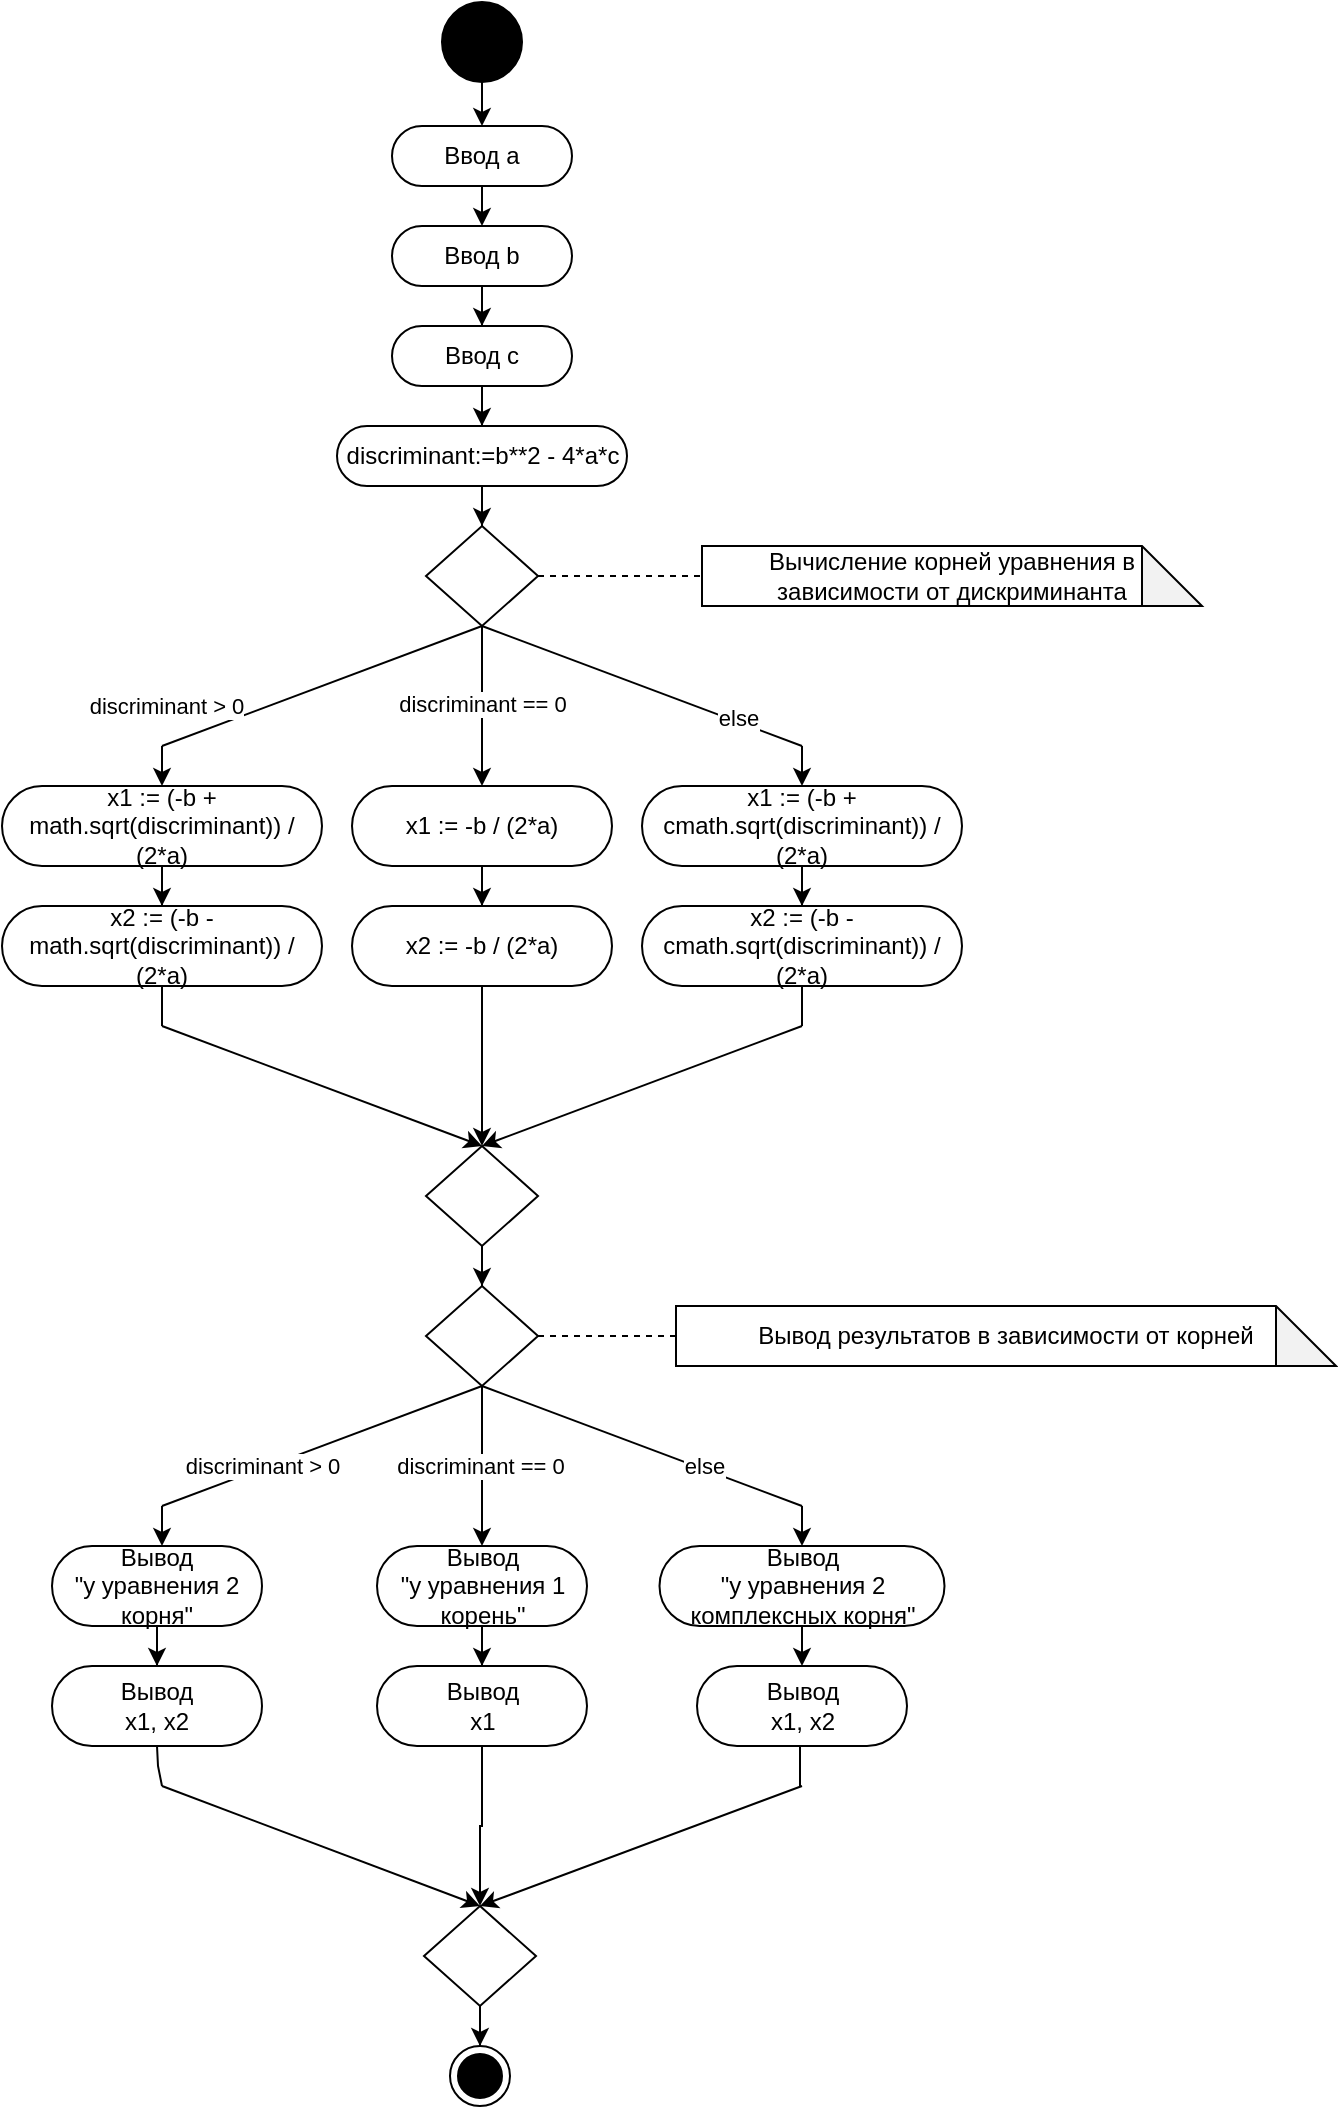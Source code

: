 <mxfile version="22.1.7" type="device">
  <diagram name="Страница 1" id="YW91PB4rHEMt5rg3uFnZ">
    <mxGraphModel dx="1784" dy="830" grid="1" gridSize="10" guides="1" tooltips="1" connect="1" arrows="1" fold="1" page="1" pageScale="1" pageWidth="827" pageHeight="1169" math="0" shadow="0">
      <root>
        <mxCell id="0" />
        <mxCell id="1" parent="0" />
        <mxCell id="c2hw_XhxiZxsvKRolTbk-1" value="" style="ellipse;whiteSpace=wrap;html=1;rounded=0;shadow=0;comic=0;labelBackgroundColor=none;strokeWidth=1;fillColor=#000000;fontFamily=Verdana;fontSize=12;align=center;" parent="1" vertex="1">
          <mxGeometry x="380" y="28" width="40" height="40" as="geometry" />
        </mxCell>
        <mxCell id="c2hw_XhxiZxsvKRolTbk-3" value="Ввод a" style="rounded=1;whiteSpace=wrap;html=1;arcSize=50;" parent="1" vertex="1">
          <mxGeometry x="355" y="90" width="90" height="30" as="geometry" />
        </mxCell>
        <mxCell id="c2hw_XhxiZxsvKRolTbk-5" value="" style="endArrow=classic;html=1;rounded=0;exitX=0.5;exitY=1;exitDx=0;exitDy=0;entryX=0.5;entryY=0;entryDx=0;entryDy=0;" parent="1" source="c2hw_XhxiZxsvKRolTbk-1" target="c2hw_XhxiZxsvKRolTbk-3" edge="1">
          <mxGeometry width="50" height="50" relative="1" as="geometry">
            <mxPoint x="390" y="330" as="sourcePoint" />
            <mxPoint x="440" y="280" as="targetPoint" />
          </mxGeometry>
        </mxCell>
        <mxCell id="c2hw_XhxiZxsvKRolTbk-6" value="" style="endArrow=classic;html=1;rounded=0;entryX=0.5;entryY=0;entryDx=0;entryDy=0;exitX=0.5;exitY=1;exitDx=0;exitDy=0;" parent="1" source="c2hw_XhxiZxsvKRolTbk-3" edge="1">
          <mxGeometry width="50" height="50" relative="1" as="geometry">
            <mxPoint x="290" y="250" as="sourcePoint" />
            <mxPoint x="400" y="140" as="targetPoint" />
          </mxGeometry>
        </mxCell>
        <mxCell id="c2hw_XhxiZxsvKRolTbk-35" value="" style="ellipse;html=1;shape=endState;fillColor=#000000;strokeColor=#000000;" parent="1" vertex="1">
          <mxGeometry x="384" y="1050" width="30" height="30" as="geometry" />
        </mxCell>
        <mxCell id="OutAfpcfDgZdODAjWb3x-3" style="edgeStyle=orthogonalEdgeStyle;rounded=0;orthogonalLoop=1;jettySize=auto;html=1;entryX=0.5;entryY=0;entryDx=0;entryDy=0;" edge="1" parent="1" source="OutAfpcfDgZdODAjWb3x-1" target="OutAfpcfDgZdODAjWb3x-2">
          <mxGeometry relative="1" as="geometry" />
        </mxCell>
        <mxCell id="OutAfpcfDgZdODAjWb3x-1" value="Ввод b" style="rounded=1;whiteSpace=wrap;html=1;arcSize=50;" vertex="1" parent="1">
          <mxGeometry x="355" y="140" width="90" height="30" as="geometry" />
        </mxCell>
        <mxCell id="OutAfpcfDgZdODAjWb3x-5" style="edgeStyle=orthogonalEdgeStyle;rounded=0;orthogonalLoop=1;jettySize=auto;html=1;entryX=0.5;entryY=0;entryDx=0;entryDy=0;" edge="1" parent="1" source="OutAfpcfDgZdODAjWb3x-2" target="OutAfpcfDgZdODAjWb3x-4">
          <mxGeometry relative="1" as="geometry" />
        </mxCell>
        <mxCell id="OutAfpcfDgZdODAjWb3x-2" value="Ввод c" style="rounded=1;whiteSpace=wrap;html=1;arcSize=50;" vertex="1" parent="1">
          <mxGeometry x="355" y="190" width="90" height="30" as="geometry" />
        </mxCell>
        <mxCell id="OutAfpcfDgZdODAjWb3x-7" style="edgeStyle=orthogonalEdgeStyle;rounded=0;orthogonalLoop=1;jettySize=auto;html=1;entryX=0.5;entryY=0;entryDx=0;entryDy=0;" edge="1" parent="1" source="OutAfpcfDgZdODAjWb3x-4" target="OutAfpcfDgZdODAjWb3x-6">
          <mxGeometry relative="1" as="geometry" />
        </mxCell>
        <mxCell id="OutAfpcfDgZdODAjWb3x-4" value="discriminant:=b**2 - 4*a*c" style="rounded=1;whiteSpace=wrap;html=1;arcSize=50;" vertex="1" parent="1">
          <mxGeometry x="327.5" y="240" width="145" height="30" as="geometry" />
        </mxCell>
        <mxCell id="OutAfpcfDgZdODAjWb3x-6" value="" style="rhombus;whiteSpace=wrap;html=1;" vertex="1" parent="1">
          <mxGeometry x="372" y="290" width="56" height="50" as="geometry" />
        </mxCell>
        <mxCell id="OutAfpcfDgZdODAjWb3x-8" value="" style="endArrow=none;html=1;rounded=0;entryX=0.5;entryY=1;entryDx=0;entryDy=0;" edge="1" parent="1" target="OutAfpcfDgZdODAjWb3x-6">
          <mxGeometry width="50" height="50" relative="1" as="geometry">
            <mxPoint x="400" y="400" as="sourcePoint" />
            <mxPoint x="510" y="350" as="targetPoint" />
          </mxGeometry>
        </mxCell>
        <mxCell id="OutAfpcfDgZdODAjWb3x-12" value="discriminant == 0" style="edgeLabel;html=1;align=center;verticalAlign=middle;resizable=0;points=[];" vertex="1" connectable="0" parent="OutAfpcfDgZdODAjWb3x-8">
          <mxGeometry x="-0.291" relative="1" as="geometry">
            <mxPoint as="offset" />
          </mxGeometry>
        </mxCell>
        <mxCell id="OutAfpcfDgZdODAjWb3x-9" value="" style="endArrow=none;html=1;rounded=0;entryX=0.5;entryY=1;entryDx=0;entryDy=0;" edge="1" parent="1" target="OutAfpcfDgZdODAjWb3x-6">
          <mxGeometry width="50" height="50" relative="1" as="geometry">
            <mxPoint x="560" y="400" as="sourcePoint" />
            <mxPoint x="510" y="350" as="targetPoint" />
          </mxGeometry>
        </mxCell>
        <mxCell id="OutAfpcfDgZdODAjWb3x-13" value="else" style="edgeLabel;html=1;align=center;verticalAlign=middle;resizable=0;points=[];" vertex="1" connectable="0" parent="OutAfpcfDgZdODAjWb3x-9">
          <mxGeometry x="-0.585" y="-2" relative="1" as="geometry">
            <mxPoint as="offset" />
          </mxGeometry>
        </mxCell>
        <mxCell id="OutAfpcfDgZdODAjWb3x-10" value="" style="endArrow=none;html=1;rounded=0;entryX=0.5;entryY=1;entryDx=0;entryDy=0;" edge="1" parent="1" target="OutAfpcfDgZdODAjWb3x-6">
          <mxGeometry width="50" height="50" relative="1" as="geometry">
            <mxPoint x="240" y="400" as="sourcePoint" />
            <mxPoint x="510" y="350" as="targetPoint" />
          </mxGeometry>
        </mxCell>
        <mxCell id="OutAfpcfDgZdODAjWb3x-11" value="discriminant &amp;gt; 0" style="edgeLabel;html=1;align=center;verticalAlign=middle;resizable=0;points=[];" vertex="1" connectable="0" parent="OutAfpcfDgZdODAjWb3x-10">
          <mxGeometry x="-0.723" y="3" relative="1" as="geometry">
            <mxPoint x="-19" y="-9" as="offset" />
          </mxGeometry>
        </mxCell>
        <mxCell id="OutAfpcfDgZdODAjWb3x-14" value="" style="endArrow=classic;html=1;rounded=0;" edge="1" parent="1">
          <mxGeometry width="50" height="50" relative="1" as="geometry">
            <mxPoint x="240" y="400" as="sourcePoint" />
            <mxPoint x="240" y="420" as="targetPoint" />
          </mxGeometry>
        </mxCell>
        <mxCell id="OutAfpcfDgZdODAjWb3x-17" style="edgeStyle=orthogonalEdgeStyle;rounded=0;orthogonalLoop=1;jettySize=auto;html=1;entryX=0.5;entryY=0;entryDx=0;entryDy=0;" edge="1" parent="1" source="OutAfpcfDgZdODAjWb3x-15" target="OutAfpcfDgZdODAjWb3x-16">
          <mxGeometry relative="1" as="geometry" />
        </mxCell>
        <mxCell id="OutAfpcfDgZdODAjWb3x-15" value="x1 := (-b + math.sqrt(discriminant)) / (2*a)" style="rounded=1;whiteSpace=wrap;html=1;arcSize=50;" vertex="1" parent="1">
          <mxGeometry x="160" y="420" width="160" height="40" as="geometry" />
        </mxCell>
        <mxCell id="OutAfpcfDgZdODAjWb3x-16" value="x2 := (-b - math.sqrt(discriminant)) / (2*a)" style="rounded=1;whiteSpace=wrap;html=1;arcSize=50;" vertex="1" parent="1">
          <mxGeometry x="160" y="480" width="160" height="40" as="geometry" />
        </mxCell>
        <mxCell id="OutAfpcfDgZdODAjWb3x-21" style="edgeStyle=orthogonalEdgeStyle;rounded=0;orthogonalLoop=1;jettySize=auto;html=1;entryX=0.5;entryY=0;entryDx=0;entryDy=0;" edge="1" parent="1" source="OutAfpcfDgZdODAjWb3x-18" target="OutAfpcfDgZdODAjWb3x-20">
          <mxGeometry relative="1" as="geometry" />
        </mxCell>
        <mxCell id="OutAfpcfDgZdODAjWb3x-18" value="x1 := -b / (2*a)" style="rounded=1;whiteSpace=wrap;html=1;arcSize=50;" vertex="1" parent="1">
          <mxGeometry x="335" y="420" width="130" height="40" as="geometry" />
        </mxCell>
        <mxCell id="OutAfpcfDgZdODAjWb3x-19" value="" style="endArrow=classic;html=1;rounded=0;entryX=0.5;entryY=0;entryDx=0;entryDy=0;" edge="1" parent="1" target="OutAfpcfDgZdODAjWb3x-18">
          <mxGeometry width="50" height="50" relative="1" as="geometry">
            <mxPoint x="400" y="400" as="sourcePoint" />
            <mxPoint x="510" y="460" as="targetPoint" />
          </mxGeometry>
        </mxCell>
        <mxCell id="OutAfpcfDgZdODAjWb3x-20" value="x2 := -b / (2*a)" style="rounded=1;whiteSpace=wrap;html=1;arcSize=50;" vertex="1" parent="1">
          <mxGeometry x="335" y="480" width="130" height="40" as="geometry" />
        </mxCell>
        <mxCell id="OutAfpcfDgZdODAjWb3x-25" style="edgeStyle=orthogonalEdgeStyle;rounded=0;orthogonalLoop=1;jettySize=auto;html=1;entryX=0.5;entryY=0;entryDx=0;entryDy=0;" edge="1" parent="1" source="OutAfpcfDgZdODAjWb3x-22" target="OutAfpcfDgZdODAjWb3x-23">
          <mxGeometry relative="1" as="geometry" />
        </mxCell>
        <mxCell id="OutAfpcfDgZdODAjWb3x-22" value="x1 := (-b + cmath.sqrt(discriminant)) / (2*a)" style="rounded=1;whiteSpace=wrap;html=1;arcSize=50;" vertex="1" parent="1">
          <mxGeometry x="480" y="420" width="160" height="40" as="geometry" />
        </mxCell>
        <mxCell id="OutAfpcfDgZdODAjWb3x-23" value="x2 := (-b - cmath.sqrt(discriminant)) / (2*a)" style="rounded=1;whiteSpace=wrap;html=1;arcSize=50;" vertex="1" parent="1">
          <mxGeometry x="480" y="480" width="160" height="40" as="geometry" />
        </mxCell>
        <mxCell id="OutAfpcfDgZdODAjWb3x-24" value="" style="endArrow=classic;html=1;rounded=0;entryX=0.5;entryY=0;entryDx=0;entryDy=0;" edge="1" parent="1" target="OutAfpcfDgZdODAjWb3x-22">
          <mxGeometry width="50" height="50" relative="1" as="geometry">
            <mxPoint x="560" y="400" as="sourcePoint" />
            <mxPoint x="510" y="460" as="targetPoint" />
          </mxGeometry>
        </mxCell>
        <mxCell id="OutAfpcfDgZdODAjWb3x-36" style="edgeStyle=orthogonalEdgeStyle;rounded=0;orthogonalLoop=1;jettySize=auto;html=1;entryX=0.5;entryY=0;entryDx=0;entryDy=0;" edge="1" parent="1" source="OutAfpcfDgZdODAjWb3x-26" target="OutAfpcfDgZdODAjWb3x-35">
          <mxGeometry relative="1" as="geometry" />
        </mxCell>
        <mxCell id="OutAfpcfDgZdODAjWb3x-26" value="" style="rhombus;whiteSpace=wrap;html=1;" vertex="1" parent="1">
          <mxGeometry x="372" y="600" width="56" height="50" as="geometry" />
        </mxCell>
        <mxCell id="OutAfpcfDgZdODAjWb3x-27" value="" style="endArrow=none;html=1;rounded=0;exitX=0.5;exitY=1;exitDx=0;exitDy=0;" edge="1" parent="1" source="OutAfpcfDgZdODAjWb3x-16">
          <mxGeometry width="50" height="50" relative="1" as="geometry">
            <mxPoint x="450" y="550" as="sourcePoint" />
            <mxPoint x="240" y="540" as="targetPoint" />
          </mxGeometry>
        </mxCell>
        <mxCell id="OutAfpcfDgZdODAjWb3x-28" value="" style="endArrow=none;html=1;rounded=0;exitX=0.5;exitY=1;exitDx=0;exitDy=0;" edge="1" parent="1" source="OutAfpcfDgZdODAjWb3x-20">
          <mxGeometry width="50" height="50" relative="1" as="geometry">
            <mxPoint x="450" y="550" as="sourcePoint" />
            <mxPoint x="400" y="540" as="targetPoint" />
          </mxGeometry>
        </mxCell>
        <mxCell id="OutAfpcfDgZdODAjWb3x-29" value="" style="endArrow=none;html=1;rounded=0;entryX=0.5;entryY=1;entryDx=0;entryDy=0;" edge="1" parent="1" target="OutAfpcfDgZdODAjWb3x-23">
          <mxGeometry width="50" height="50" relative="1" as="geometry">
            <mxPoint x="560" y="540" as="sourcePoint" />
            <mxPoint x="500" y="500" as="targetPoint" />
          </mxGeometry>
        </mxCell>
        <mxCell id="OutAfpcfDgZdODAjWb3x-30" value="" style="endArrow=classic;html=1;rounded=0;entryX=0.5;entryY=0;entryDx=0;entryDy=0;" edge="1" parent="1" target="OutAfpcfDgZdODAjWb3x-26">
          <mxGeometry width="50" height="50" relative="1" as="geometry">
            <mxPoint x="400" y="540" as="sourcePoint" />
            <mxPoint x="500" y="500" as="targetPoint" />
          </mxGeometry>
        </mxCell>
        <mxCell id="OutAfpcfDgZdODAjWb3x-31" value="" style="endArrow=classic;html=1;rounded=0;entryX=0.5;entryY=0;entryDx=0;entryDy=0;" edge="1" parent="1" target="OutAfpcfDgZdODAjWb3x-26">
          <mxGeometry width="50" height="50" relative="1" as="geometry">
            <mxPoint x="240" y="540" as="sourcePoint" />
            <mxPoint x="500" y="500" as="targetPoint" />
          </mxGeometry>
        </mxCell>
        <mxCell id="OutAfpcfDgZdODAjWb3x-32" value="" style="endArrow=classic;html=1;rounded=0;entryX=0.5;entryY=0;entryDx=0;entryDy=0;" edge="1" parent="1" target="OutAfpcfDgZdODAjWb3x-26">
          <mxGeometry width="50" height="50" relative="1" as="geometry">
            <mxPoint x="560" y="540" as="sourcePoint" />
            <mxPoint x="500" y="500" as="targetPoint" />
          </mxGeometry>
        </mxCell>
        <mxCell id="OutAfpcfDgZdODAjWb3x-33" value="Вычисление корней уравнения в зависимости от дискриминанта" style="shape=note;whiteSpace=wrap;html=1;backgroundOutline=1;darkOpacity=0.05;" vertex="1" parent="1">
          <mxGeometry x="510" y="300" width="250" height="30" as="geometry" />
        </mxCell>
        <mxCell id="OutAfpcfDgZdODAjWb3x-34" value="" style="endArrow=none;dashed=1;html=1;rounded=0;entryX=0;entryY=0.5;entryDx=0;entryDy=0;entryPerimeter=0;exitX=1;exitY=0.5;exitDx=0;exitDy=0;" edge="1" parent="1" source="OutAfpcfDgZdODAjWb3x-6" target="OutAfpcfDgZdODAjWb3x-33">
          <mxGeometry width="50" height="50" relative="1" as="geometry">
            <mxPoint x="560" y="450" as="sourcePoint" />
            <mxPoint x="610" y="400" as="targetPoint" />
          </mxGeometry>
        </mxCell>
        <mxCell id="OutAfpcfDgZdODAjWb3x-35" value="" style="rhombus;whiteSpace=wrap;html=1;" vertex="1" parent="1">
          <mxGeometry x="372" y="670" width="56" height="50" as="geometry" />
        </mxCell>
        <mxCell id="OutAfpcfDgZdODAjWb3x-37" value="Вывод результатов в зависимости от корней" style="shape=note;whiteSpace=wrap;html=1;backgroundOutline=1;darkOpacity=0.05;" vertex="1" parent="1">
          <mxGeometry x="497" y="680" width="330" height="30" as="geometry" />
        </mxCell>
        <mxCell id="OutAfpcfDgZdODAjWb3x-38" value="" style="endArrow=none;dashed=1;html=1;rounded=0;entryX=1;entryY=0.5;entryDx=0;entryDy=0;exitX=0;exitY=0.5;exitDx=0;exitDy=0;exitPerimeter=0;" edge="1" parent="1" source="OutAfpcfDgZdODAjWb3x-37" target="OutAfpcfDgZdODAjWb3x-35">
          <mxGeometry width="50" height="50" relative="1" as="geometry">
            <mxPoint x="600" y="720" as="sourcePoint" />
            <mxPoint x="650" y="670" as="targetPoint" />
          </mxGeometry>
        </mxCell>
        <mxCell id="OutAfpcfDgZdODAjWb3x-39" value="" style="endArrow=none;html=1;rounded=0;entryX=0.5;entryY=1;entryDx=0;entryDy=0;" edge="1" parent="1" target="OutAfpcfDgZdODAjWb3x-35">
          <mxGeometry width="50" height="50" relative="1" as="geometry">
            <mxPoint x="240" y="780" as="sourcePoint" />
            <mxPoint x="710" y="600" as="targetPoint" />
          </mxGeometry>
        </mxCell>
        <mxCell id="OutAfpcfDgZdODAjWb3x-40" value="" style="endArrow=none;html=1;rounded=0;entryX=0.5;entryY=1;entryDx=0;entryDy=0;" edge="1" parent="1" target="OutAfpcfDgZdODAjWb3x-35">
          <mxGeometry width="50" height="50" relative="1" as="geometry">
            <mxPoint x="400" y="780" as="sourcePoint" />
            <mxPoint x="710" y="600" as="targetPoint" />
          </mxGeometry>
        </mxCell>
        <mxCell id="OutAfpcfDgZdODAjWb3x-41" value="" style="endArrow=none;html=1;rounded=0;" edge="1" parent="1">
          <mxGeometry width="50" height="50" relative="1" as="geometry">
            <mxPoint x="560" y="780" as="sourcePoint" />
            <mxPoint x="400" y="720" as="targetPoint" />
          </mxGeometry>
        </mxCell>
        <mxCell id="OutAfpcfDgZdODAjWb3x-49" value="else" style="edgeLabel;html=1;align=center;verticalAlign=middle;resizable=0;points=[];" vertex="1" connectable="0" parent="OutAfpcfDgZdODAjWb3x-41">
          <mxGeometry x="-0.665" relative="1" as="geometry">
            <mxPoint x="-23" y="-10" as="offset" />
          </mxGeometry>
        </mxCell>
        <mxCell id="OutAfpcfDgZdODAjWb3x-43" value="" style="endArrow=classic;html=1;rounded=0;" edge="1" parent="1">
          <mxGeometry width="50" height="50" relative="1" as="geometry">
            <mxPoint x="400" y="780" as="sourcePoint" />
            <mxPoint x="400" y="800" as="targetPoint" />
          </mxGeometry>
        </mxCell>
        <mxCell id="OutAfpcfDgZdODAjWb3x-44" value="" style="endArrow=classic;html=1;rounded=0;" edge="1" parent="1">
          <mxGeometry width="50" height="50" relative="1" as="geometry">
            <mxPoint x="560" y="780" as="sourcePoint" />
            <mxPoint x="560" y="800" as="targetPoint" />
          </mxGeometry>
        </mxCell>
        <mxCell id="OutAfpcfDgZdODAjWb3x-45" value="" style="endArrow=classic;html=1;rounded=0;" edge="1" parent="1">
          <mxGeometry width="50" height="50" relative="1" as="geometry">
            <mxPoint x="240" y="780" as="sourcePoint" />
            <mxPoint x="240" y="800" as="targetPoint" />
          </mxGeometry>
        </mxCell>
        <mxCell id="OutAfpcfDgZdODAjWb3x-47" value="discriminant &amp;gt; 0" style="edgeLabel;html=1;align=center;verticalAlign=middle;resizable=0;points=[];" vertex="1" connectable="0" parent="1">
          <mxGeometry x="290.002" y="759.998" as="geometry" />
        </mxCell>
        <mxCell id="OutAfpcfDgZdODAjWb3x-48" value="discriminant == 0" style="edgeLabel;html=1;align=center;verticalAlign=middle;resizable=0;points=[];" vertex="1" connectable="0" parent="1">
          <mxGeometry x="399.002" y="759.998" as="geometry" />
        </mxCell>
        <mxCell id="OutAfpcfDgZdODAjWb3x-59" style="edgeStyle=orthogonalEdgeStyle;rounded=0;orthogonalLoop=1;jettySize=auto;html=1;entryX=0.5;entryY=0;entryDx=0;entryDy=0;" edge="1" parent="1" source="OutAfpcfDgZdODAjWb3x-50" target="OutAfpcfDgZdODAjWb3x-53">
          <mxGeometry relative="1" as="geometry" />
        </mxCell>
        <mxCell id="OutAfpcfDgZdODAjWb3x-50" value="Вывод&lt;br&gt;&quot;у уравнения 2 корня&quot;" style="rounded=1;whiteSpace=wrap;html=1;arcSize=50;" vertex="1" parent="1">
          <mxGeometry x="185" y="800" width="105" height="40" as="geometry" />
        </mxCell>
        <mxCell id="OutAfpcfDgZdODAjWb3x-58" style="edgeStyle=orthogonalEdgeStyle;rounded=0;orthogonalLoop=1;jettySize=auto;html=1;entryX=0.5;entryY=0;entryDx=0;entryDy=0;" edge="1" parent="1" source="OutAfpcfDgZdODAjWb3x-51" target="OutAfpcfDgZdODAjWb3x-54">
          <mxGeometry relative="1" as="geometry" />
        </mxCell>
        <mxCell id="OutAfpcfDgZdODAjWb3x-51" value="Вывод&lt;br&gt;&quot;у уравнения 1 корень&quot;" style="rounded=1;whiteSpace=wrap;html=1;arcSize=50;" vertex="1" parent="1">
          <mxGeometry x="347.5" y="800" width="105" height="40" as="geometry" />
        </mxCell>
        <mxCell id="OutAfpcfDgZdODAjWb3x-52" value="Вывод&lt;br&gt;&quot;у уравнения 2 комплексных корня&quot;" style="rounded=1;whiteSpace=wrap;html=1;arcSize=50;" vertex="1" parent="1">
          <mxGeometry x="488.75" y="800" width="142.5" height="40" as="geometry" />
        </mxCell>
        <mxCell id="OutAfpcfDgZdODAjWb3x-53" value="Вывод&lt;br&gt;x1, x2" style="rounded=1;whiteSpace=wrap;html=1;arcSize=50;" vertex="1" parent="1">
          <mxGeometry x="185" y="860" width="105" height="40" as="geometry" />
        </mxCell>
        <mxCell id="OutAfpcfDgZdODAjWb3x-65" style="edgeStyle=orthogonalEdgeStyle;rounded=0;orthogonalLoop=1;jettySize=auto;html=1;entryX=0.5;entryY=0;entryDx=0;entryDy=0;" edge="1" parent="1" source="OutAfpcfDgZdODAjWb3x-54" target="OutAfpcfDgZdODAjWb3x-64">
          <mxGeometry relative="1" as="geometry" />
        </mxCell>
        <mxCell id="OutAfpcfDgZdODAjWb3x-54" value="Вывод&lt;br&gt;x1" style="rounded=1;whiteSpace=wrap;html=1;arcSize=50;" vertex="1" parent="1">
          <mxGeometry x="347.5" y="860" width="105" height="40" as="geometry" />
        </mxCell>
        <mxCell id="OutAfpcfDgZdODAjWb3x-55" value="Вывод&lt;br&gt;x1, x2" style="rounded=1;whiteSpace=wrap;html=1;arcSize=50;" vertex="1" parent="1">
          <mxGeometry x="507.5" y="860" width="105" height="40" as="geometry" />
        </mxCell>
        <mxCell id="OutAfpcfDgZdODAjWb3x-57" value="" style="endArrow=classic;html=1;rounded=0;exitX=0.5;exitY=1;exitDx=0;exitDy=0;entryX=0.5;entryY=0;entryDx=0;entryDy=0;" edge="1" parent="1" source="OutAfpcfDgZdODAjWb3x-52" target="OutAfpcfDgZdODAjWb3x-55">
          <mxGeometry width="50" height="50" relative="1" as="geometry">
            <mxPoint x="420" y="870" as="sourcePoint" />
            <mxPoint x="470" y="820" as="targetPoint" />
          </mxGeometry>
        </mxCell>
        <mxCell id="OutAfpcfDgZdODAjWb3x-61" value="" style="endArrow=none;html=1;rounded=0;entryX=0.5;entryY=1;entryDx=0;entryDy=0;" edge="1" parent="1" target="OutAfpcfDgZdODAjWb3x-53">
          <mxGeometry width="50" height="50" relative="1" as="geometry">
            <mxPoint x="240" y="920" as="sourcePoint" />
            <mxPoint x="470" y="880" as="targetPoint" />
            <Array as="points">
              <mxPoint x="238" y="910" />
            </Array>
          </mxGeometry>
        </mxCell>
        <mxCell id="OutAfpcfDgZdODAjWb3x-63" value="" style="endArrow=none;html=1;rounded=0;entryX=0.5;entryY=1;entryDx=0;entryDy=0;" edge="1" parent="1">
          <mxGeometry width="50" height="50" relative="1" as="geometry">
            <mxPoint x="559" y="920" as="sourcePoint" />
            <mxPoint x="559" y="900" as="targetPoint" />
          </mxGeometry>
        </mxCell>
        <mxCell id="OutAfpcfDgZdODAjWb3x-68" style="edgeStyle=orthogonalEdgeStyle;rounded=0;orthogonalLoop=1;jettySize=auto;html=1;entryX=0.5;entryY=0;entryDx=0;entryDy=0;" edge="1" parent="1" source="OutAfpcfDgZdODAjWb3x-64" target="c2hw_XhxiZxsvKRolTbk-35">
          <mxGeometry relative="1" as="geometry" />
        </mxCell>
        <mxCell id="OutAfpcfDgZdODAjWb3x-64" value="" style="rhombus;whiteSpace=wrap;html=1;" vertex="1" parent="1">
          <mxGeometry x="371" y="980" width="56" height="50" as="geometry" />
        </mxCell>
        <mxCell id="OutAfpcfDgZdODAjWb3x-66" value="" style="endArrow=classic;html=1;rounded=0;entryX=0.5;entryY=0;entryDx=0;entryDy=0;" edge="1" parent="1" target="OutAfpcfDgZdODAjWb3x-64">
          <mxGeometry width="50" height="50" relative="1" as="geometry">
            <mxPoint x="560" y="920" as="sourcePoint" />
            <mxPoint x="580" y="990" as="targetPoint" />
          </mxGeometry>
        </mxCell>
        <mxCell id="OutAfpcfDgZdODAjWb3x-67" value="" style="endArrow=classic;html=1;rounded=0;entryX=0.5;entryY=0;entryDx=0;entryDy=0;" edge="1" parent="1" target="OutAfpcfDgZdODAjWb3x-64">
          <mxGeometry width="50" height="50" relative="1" as="geometry">
            <mxPoint x="240" y="920" as="sourcePoint" />
            <mxPoint x="470" y="950" as="targetPoint" />
          </mxGeometry>
        </mxCell>
      </root>
    </mxGraphModel>
  </diagram>
</mxfile>
